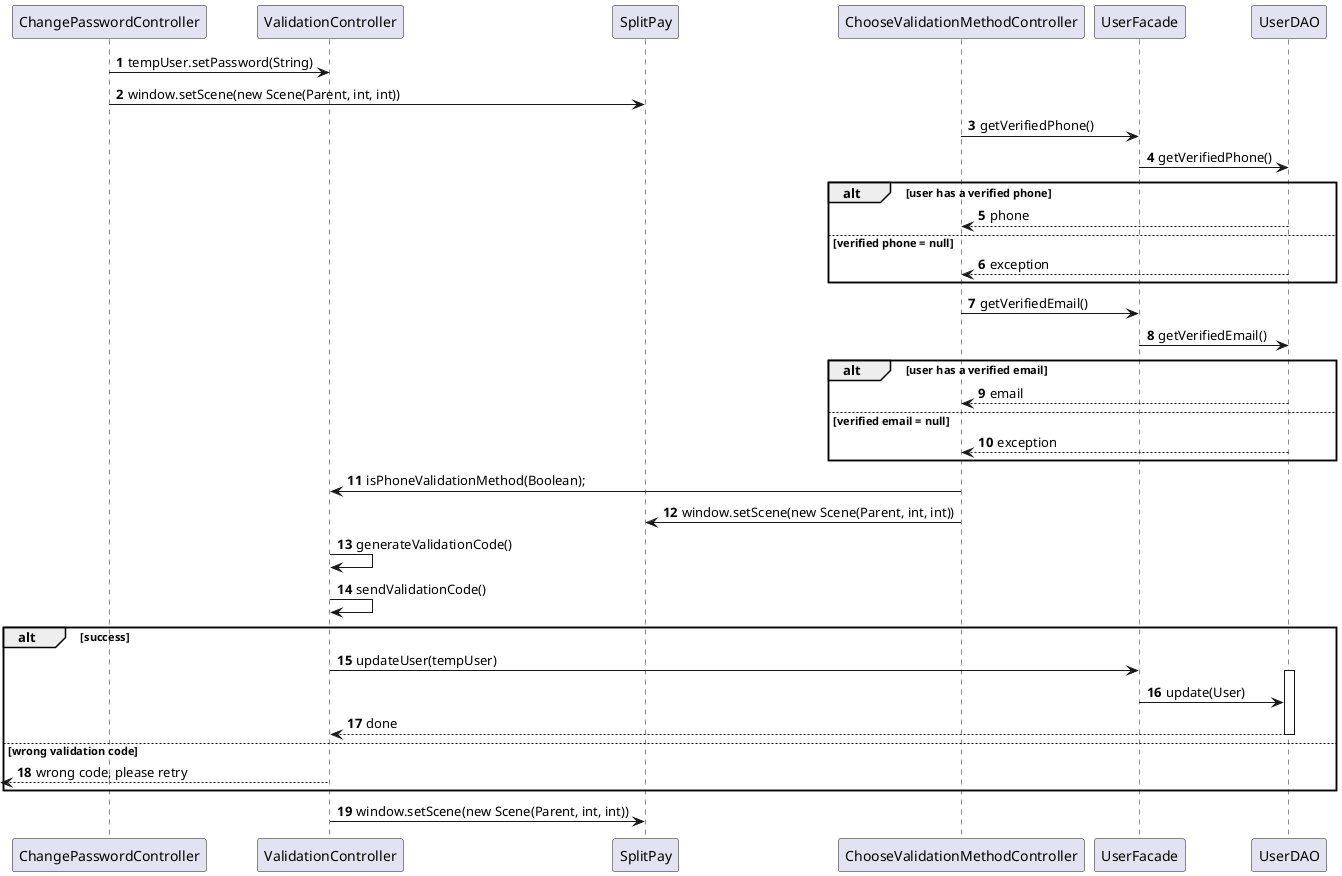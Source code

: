 @startuml
autonumber

ChangePasswordController -> ValidationController : tempUser.setPassword(String)
ChangePasswordController -> SplitPay : window.setScene(new Scene(Parent, int, int))

ChooseValidationMethodController -> UserFacade : getVerifiedPhone()
UserFacade -> UserDAO : getVerifiedPhone()
alt user has a verified phone
    UserDAO --> ChooseValidationMethodController : phone
else verified phone = null
    UserDAO --> ChooseValidationMethodController : exception
end
ChooseValidationMethodController -> UserFacade : getVerifiedEmail()
UserFacade -> UserDAO : getVerifiedEmail()
alt user has a verified email
    UserDAO --> ChooseValidationMethodController : email
else verified email = null
    UserDAO --> ChooseValidationMethodController : exception
end
ChooseValidationMethodController -> ValidationController : isPhoneValidationMethod(Boolean);

ChooseValidationMethodController -> SplitPay : window.setScene(new Scene(Parent, int, int))

ValidationController -> ValidationController : generateValidationCode()
ValidationController -> ValidationController : sendValidationCode()
alt success
    ValidationController -> UserFacade : updateUser(tempUser)
    activate UserDAO
    UserFacade -> UserDAO : update(User)
    UserDAO --> ValidationController : done
    deactivate UserDAO
else wrong validation code
    <-- ValidationController : wrong code, please retry
end
ValidationController -> SplitPay : window.setScene(new Scene(Parent, int, int))

@enduml